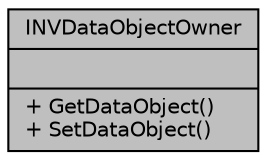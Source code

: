 digraph "INVDataObjectOwner"
{
  edge [fontname="Helvetica",fontsize="10",labelfontname="Helvetica",labelfontsize="10"];
  node [fontname="Helvetica",fontsize="10",shape=record];
  Node1 [label="{INVDataObjectOwner\n||+ GetDataObject()\l+ SetDataObject()\l}",height=0.2,width=0.4,color="black", fillcolor="grey75", style="filled", fontcolor="black"];
}
